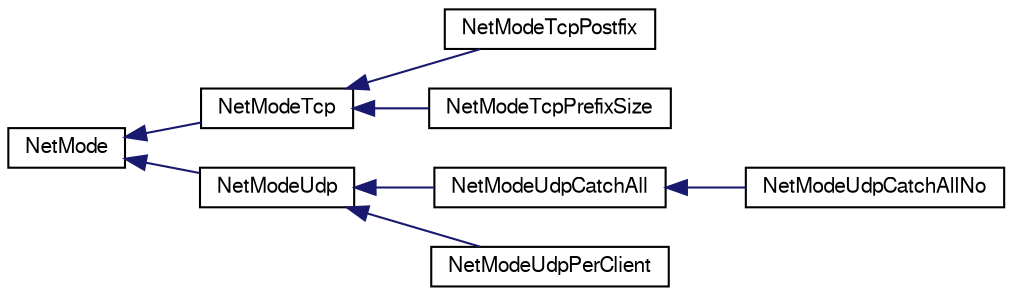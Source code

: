 digraph G
{
  edge [fontname="FreeSans",fontsize="10",labelfontname="FreeSans",labelfontsize="10"];
  node [fontname="FreeSans",fontsize="10",shape=record];
  rankdir=LR;
  Node1 [label="NetMode",height=0.2,width=0.4,color="black", fillcolor="white", style="filled",URL="$class_net_mode.html",tooltip="Protocol interface inherited by protocol objects such as NetModeUdp and NetModeTcp."];
  Node1 -> Node2 [dir=back,color="midnightblue",fontsize="10",style="solid",fontname="FreeSans"];
  Node2 [label="NetModeTcp",height=0.2,width=0.4,color="black", fillcolor="white", style="filled",URL="$class_net_mode_tcp.html",tooltip="TCP protocol class, provides a base for extensions to the protocol by TCP mode classes."];
  Node2 -> Node3 [dir=back,color="midnightblue",fontsize="10",style="solid",fontname="FreeSans"];
  Node3 [label="NetModeTcpPostfix",height=0.2,width=0.4,color="black", fillcolor="white", style="filled",URL="$class_net_mode_tcp_postfix.html",tooltip="TCP mode where the end of a packet is indicated by a postfix."];
  Node2 -> Node4 [dir=back,color="midnightblue",fontsize="10",style="solid",fontname="FreeSans"];
  Node4 [label="NetModeTcpPrefixSize",height=0.2,width=0.4,color="black", fillcolor="white", style="filled",URL="$class_net_mode_tcp_prefix_size.html",tooltip="TCP mode where each packet has a prefix indicating the size of the remaining data."];
  Node1 -> Node5 [dir=back,color="midnightblue",fontsize="10",style="solid",fontname="FreeSans"];
  Node5 [label="NetModeUdp",height=0.2,width=0.4,color="black", fillcolor="white", style="filled",URL="$class_net_mode_udp.html",tooltip="UDP protocol class, provides a base for extensions to the protocol by UDP mode classes."];
  Node5 -> Node6 [dir=back,color="midnightblue",fontsize="10",style="solid",fontname="FreeSans"];
  Node6 [label="NetModeUdpCatchAll",height=0.2,width=0.4,color="black", fillcolor="white", style="filled",URL="$class_net_mode_udp_catch_all.html",tooltip="UDP mode where all packets are received, even out of order ones."];
  Node6 -> Node7 [dir=back,color="midnightblue",fontsize="10",style="solid",fontname="FreeSans"];
  Node7 [label="NetModeUdpCatchAllNo",height=0.2,width=0.4,color="black", fillcolor="white", style="filled",URL="$class_net_mode_udp_catch_all_no.html",tooltip="UDP mode where all ordered packets are received, out of order packets are discarded."];
  Node5 -> Node8 [dir=back,color="midnightblue",fontsize="10",style="solid",fontname="FreeSans"];
  Node8 [label="NetModeUdpPerClient",height=0.2,width=0.4,color="black", fillcolor="white", style="filled",URL="$class_net_mode_udp_per_client.html",tooltip="UDP mode where only in order packets are received, some in order packets may be discarded however..."];
}
